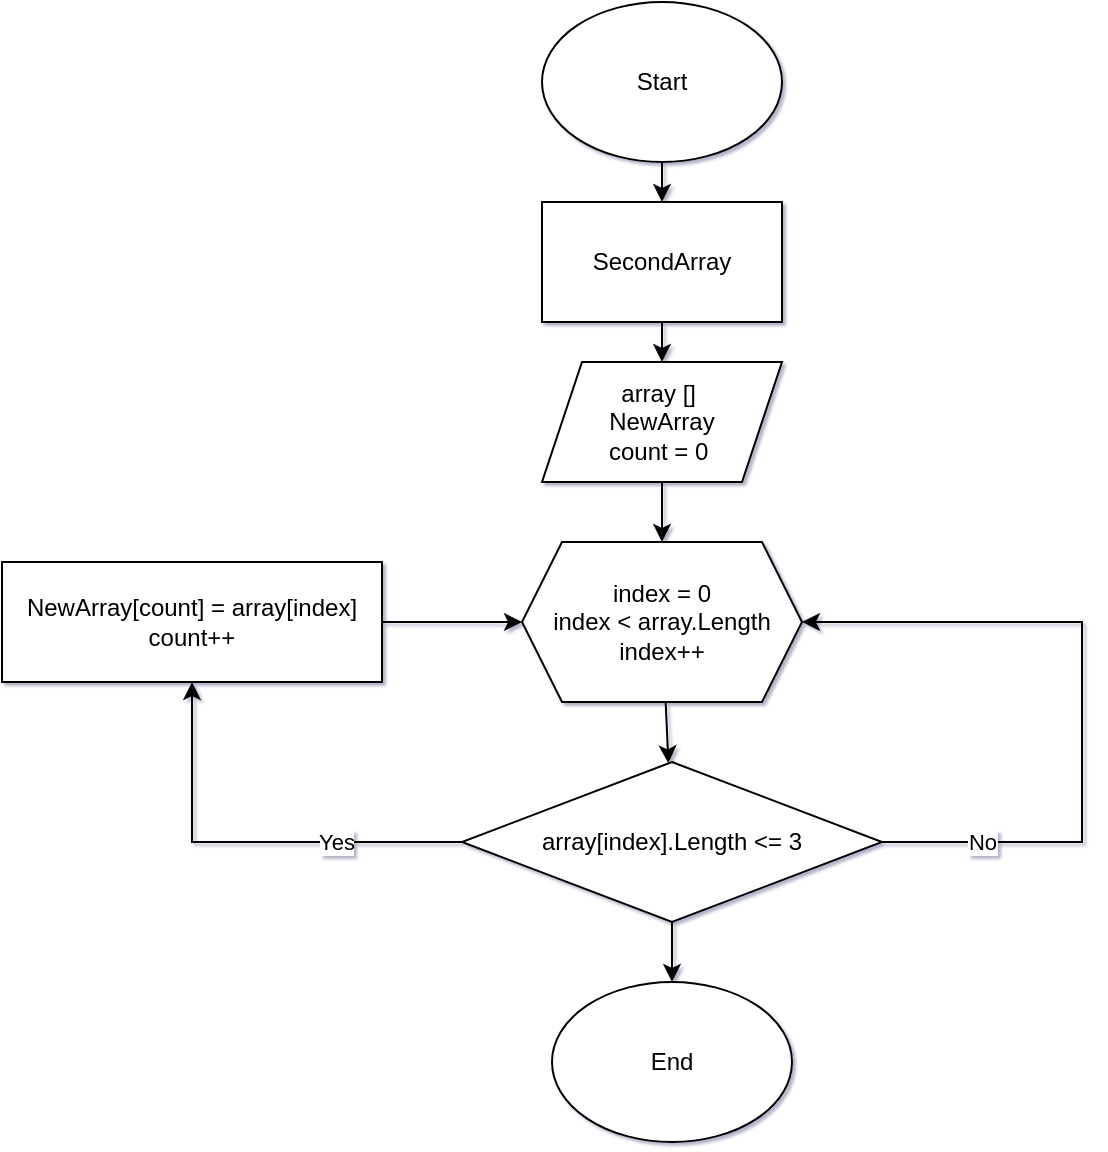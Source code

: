 <mxfile>
    <diagram id="36DUccCUrc813idi5R76" name="Страница 1">
        <mxGraphModel dx="1077" dy="505" grid="0" gridSize="10" guides="1" tooltips="1" connect="1" arrows="1" fold="1" page="1" pageScale="1" pageWidth="827" pageHeight="1169" background="#FFFFFF" math="0" shadow="1">
            <root>
                <mxCell id="0"/>
                <mxCell id="1" parent="0"/>
                <mxCell id="4" value="" style="edgeStyle=none;html=1;rounded=0;" parent="1" source="2" target="3" edge="1">
                    <mxGeometry relative="1" as="geometry"/>
                </mxCell>
                <mxCell id="2" value="Start" style="ellipse;whiteSpace=wrap;html=1;rounded=0;" parent="1" vertex="1">
                    <mxGeometry x="340" y="30" width="120" height="80" as="geometry"/>
                </mxCell>
                <mxCell id="6" value="" style="edgeStyle=none;html=1;rounded=0;" parent="1" source="3" target="5" edge="1">
                    <mxGeometry relative="1" as="geometry"/>
                </mxCell>
                <mxCell id="3" value="SecondArray" style="rounded=0;whiteSpace=wrap;html=1;" parent="1" vertex="1">
                    <mxGeometry x="340" y="130" width="120" height="60" as="geometry"/>
                </mxCell>
                <mxCell id="8" value="" style="edgeStyle=none;html=1;rounded=0;" parent="1" source="5" target="7" edge="1">
                    <mxGeometry relative="1" as="geometry"/>
                </mxCell>
                <mxCell id="5" value="array []&amp;nbsp;&lt;br&gt;NewArray&lt;br&gt;count = 0&amp;nbsp;" style="shape=parallelogram;perimeter=parallelogramPerimeter;whiteSpace=wrap;html=1;fixedSize=1;rounded=0;" parent="1" vertex="1">
                    <mxGeometry x="340" y="210" width="120" height="60" as="geometry"/>
                </mxCell>
                <mxCell id="10" value="" style="edgeStyle=none;html=1;rounded=0;" parent="1" source="7" target="9" edge="1">
                    <mxGeometry relative="1" as="geometry"/>
                </mxCell>
                <mxCell id="7" value="index = 0&lt;br&gt;index &amp;lt; array.Length&lt;br&gt;index++" style="shape=hexagon;perimeter=hexagonPerimeter2;whiteSpace=wrap;html=1;fixedSize=1;rounded=0;" parent="1" vertex="1">
                    <mxGeometry x="330" y="300" width="140" height="80" as="geometry"/>
                </mxCell>
                <mxCell id="11" value="No" style="edgeStyle=none;html=1;entryX=1;entryY=0.5;entryDx=0;entryDy=0;rounded=0;" parent="1" source="9" target="7" edge="1">
                    <mxGeometry x="-0.714" relative="1" as="geometry">
                        <Array as="points">
                            <mxPoint x="610" y="450"/>
                            <mxPoint x="610" y="340"/>
                        </Array>
                        <mxPoint as="offset"/>
                    </mxGeometry>
                </mxCell>
                <mxCell id="13" value="Yes" style="edgeStyle=none;html=1;rounded=0;" parent="1" source="9" target="12" edge="1">
                    <mxGeometry x="-0.415" relative="1" as="geometry">
                        <Array as="points">
                            <mxPoint x="165" y="450"/>
                        </Array>
                        <mxPoint as="offset"/>
                    </mxGeometry>
                </mxCell>
                <mxCell id="16" value="" style="edgeStyle=none;html=1;rounded=0;" parent="1" source="9" target="15" edge="1">
                    <mxGeometry relative="1" as="geometry"/>
                </mxCell>
                <mxCell id="9" value="array[index].Length &amp;lt;= 3" style="rhombus;whiteSpace=wrap;html=1;rounded=0;" parent="1" vertex="1">
                    <mxGeometry x="300" y="410" width="210" height="80" as="geometry"/>
                </mxCell>
                <mxCell id="14" value="" style="edgeStyle=none;html=1;rounded=0;" parent="1" source="12" target="7" edge="1">
                    <mxGeometry relative="1" as="geometry"/>
                </mxCell>
                <mxCell id="12" value="NewArray[count] = array[index]&lt;br&gt;count++&lt;br&gt;" style="whiteSpace=wrap;html=1;rounded=0;" parent="1" vertex="1">
                    <mxGeometry x="70" y="310" width="190" height="60" as="geometry"/>
                </mxCell>
                <mxCell id="15" value="End" style="ellipse;whiteSpace=wrap;html=1;rounded=0;" parent="1" vertex="1">
                    <mxGeometry x="345" y="520" width="120" height="80" as="geometry"/>
                </mxCell>
            </root>
        </mxGraphModel>
    </diagram>
</mxfile>